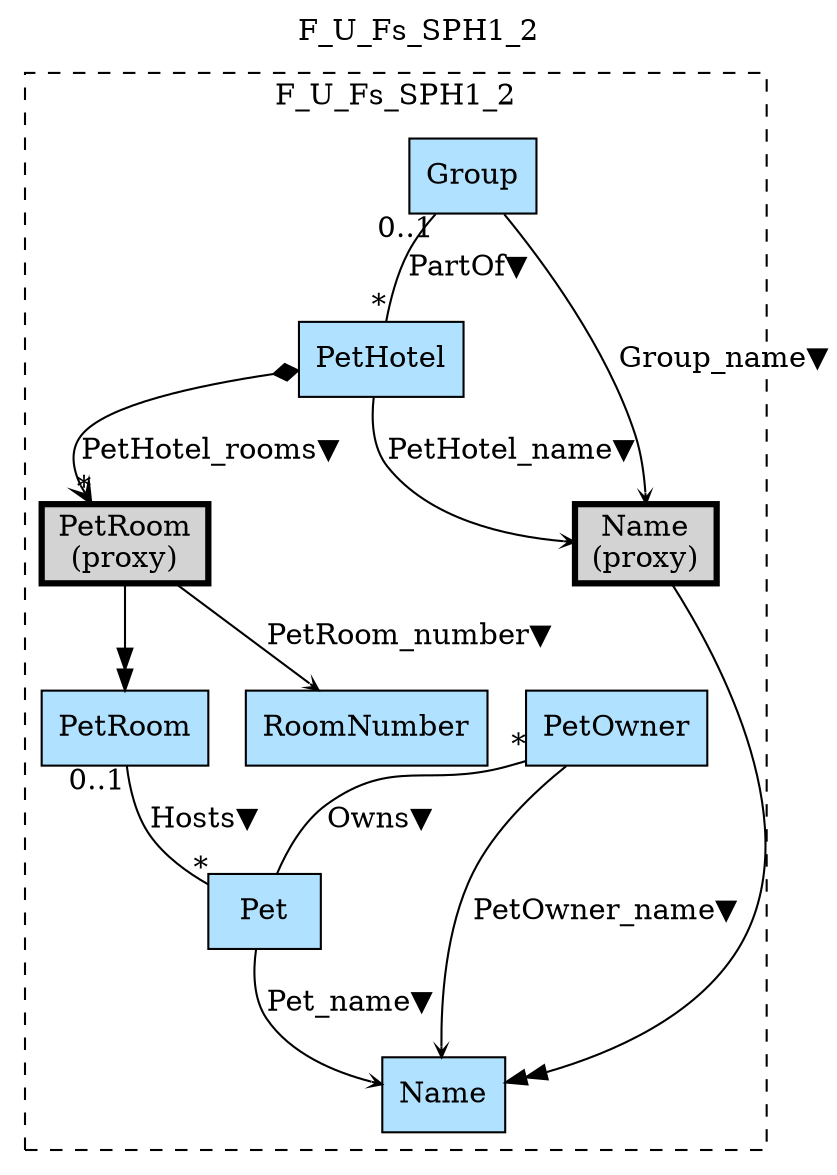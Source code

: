 digraph {graph[label=F_U_Fs_SPH1_2,labelloc=tl,labelfontsize=12];
subgraph cluster_F_U_Fs_SPH1_2{style=dashed;label=F_U_Fs_SPH1_2;
"PetRoom"[shape=record,fillcolor=lightskyblue1,style = filled,label="PetRoom"];
"PetOwner"[shape=record,fillcolor=lightskyblue1,style = filled,label="PetOwner"];
"Name"[shape=record,fillcolor=lightskyblue1,style = filled,label="Name"];
"Pet"[shape=record,fillcolor=lightskyblue1,style = filled,label="Pet"];
"RoomNumber"[shape=record,fillcolor=lightskyblue1,style = filled,label="RoomNumber"];
"Group"[shape=record,fillcolor=lightskyblue1,style = filled,label="Group"];
"PetHotel"[shape=record,fillcolor=lightskyblue1,style = filled,label="PetHotel"];
"PPetRoom"[shape=box,fillcolor=lightgray,penwidth=3.0,style =filled,label=<PetRoom<br/>(proxy)>];
"PName"[shape=box,fillcolor=lightgray,penwidth=3.0,style =filled,label=<Name<br/>(proxy)>];

"PetRoom"->"Pet"[label="Hosts▼",dir=none,taillabel="0..1",headlabel="*"];
"PetOwner"->"Pet"[label="Owns▼",dir=none,taillabel="*",headlabel=""];
"PetOwner"->"Name"[label="PetOwner_name▼",arrowhead=vee,headlabel="",arrowsize=.5];
"Pet"->"Name"[label="Pet_name▼",arrowhead=vee,headlabel="",arrowsize=.5];
"PetHotel"->"PPetRoom"[label="PetHotel_rooms▼",arrowhead=vee,arrowtail=diamond,dir=both,headlabel="*"];
"PetHotel"->"PName"[label="PetHotel_name▼",arrowhead=vee,headlabel="",arrowsize=.5];
"Group"->"PName"[label="Group_name▼",arrowhead=vee,headlabel="",arrowsize=.5];
"PPetRoom"->"RoomNumber"[label="PetRoom_number▼",arrowhead=vee,headlabel="",arrowsize=.5];
"Group"->"PetHotel"[label="PartOf▼",dir=none,taillabel="0..1",headlabel="*"];

}
"PPetRoom"->"PetRoom"[arrowhead=normalnormal];
"PName"->"Name"[arrowhead=normalnormal];
}